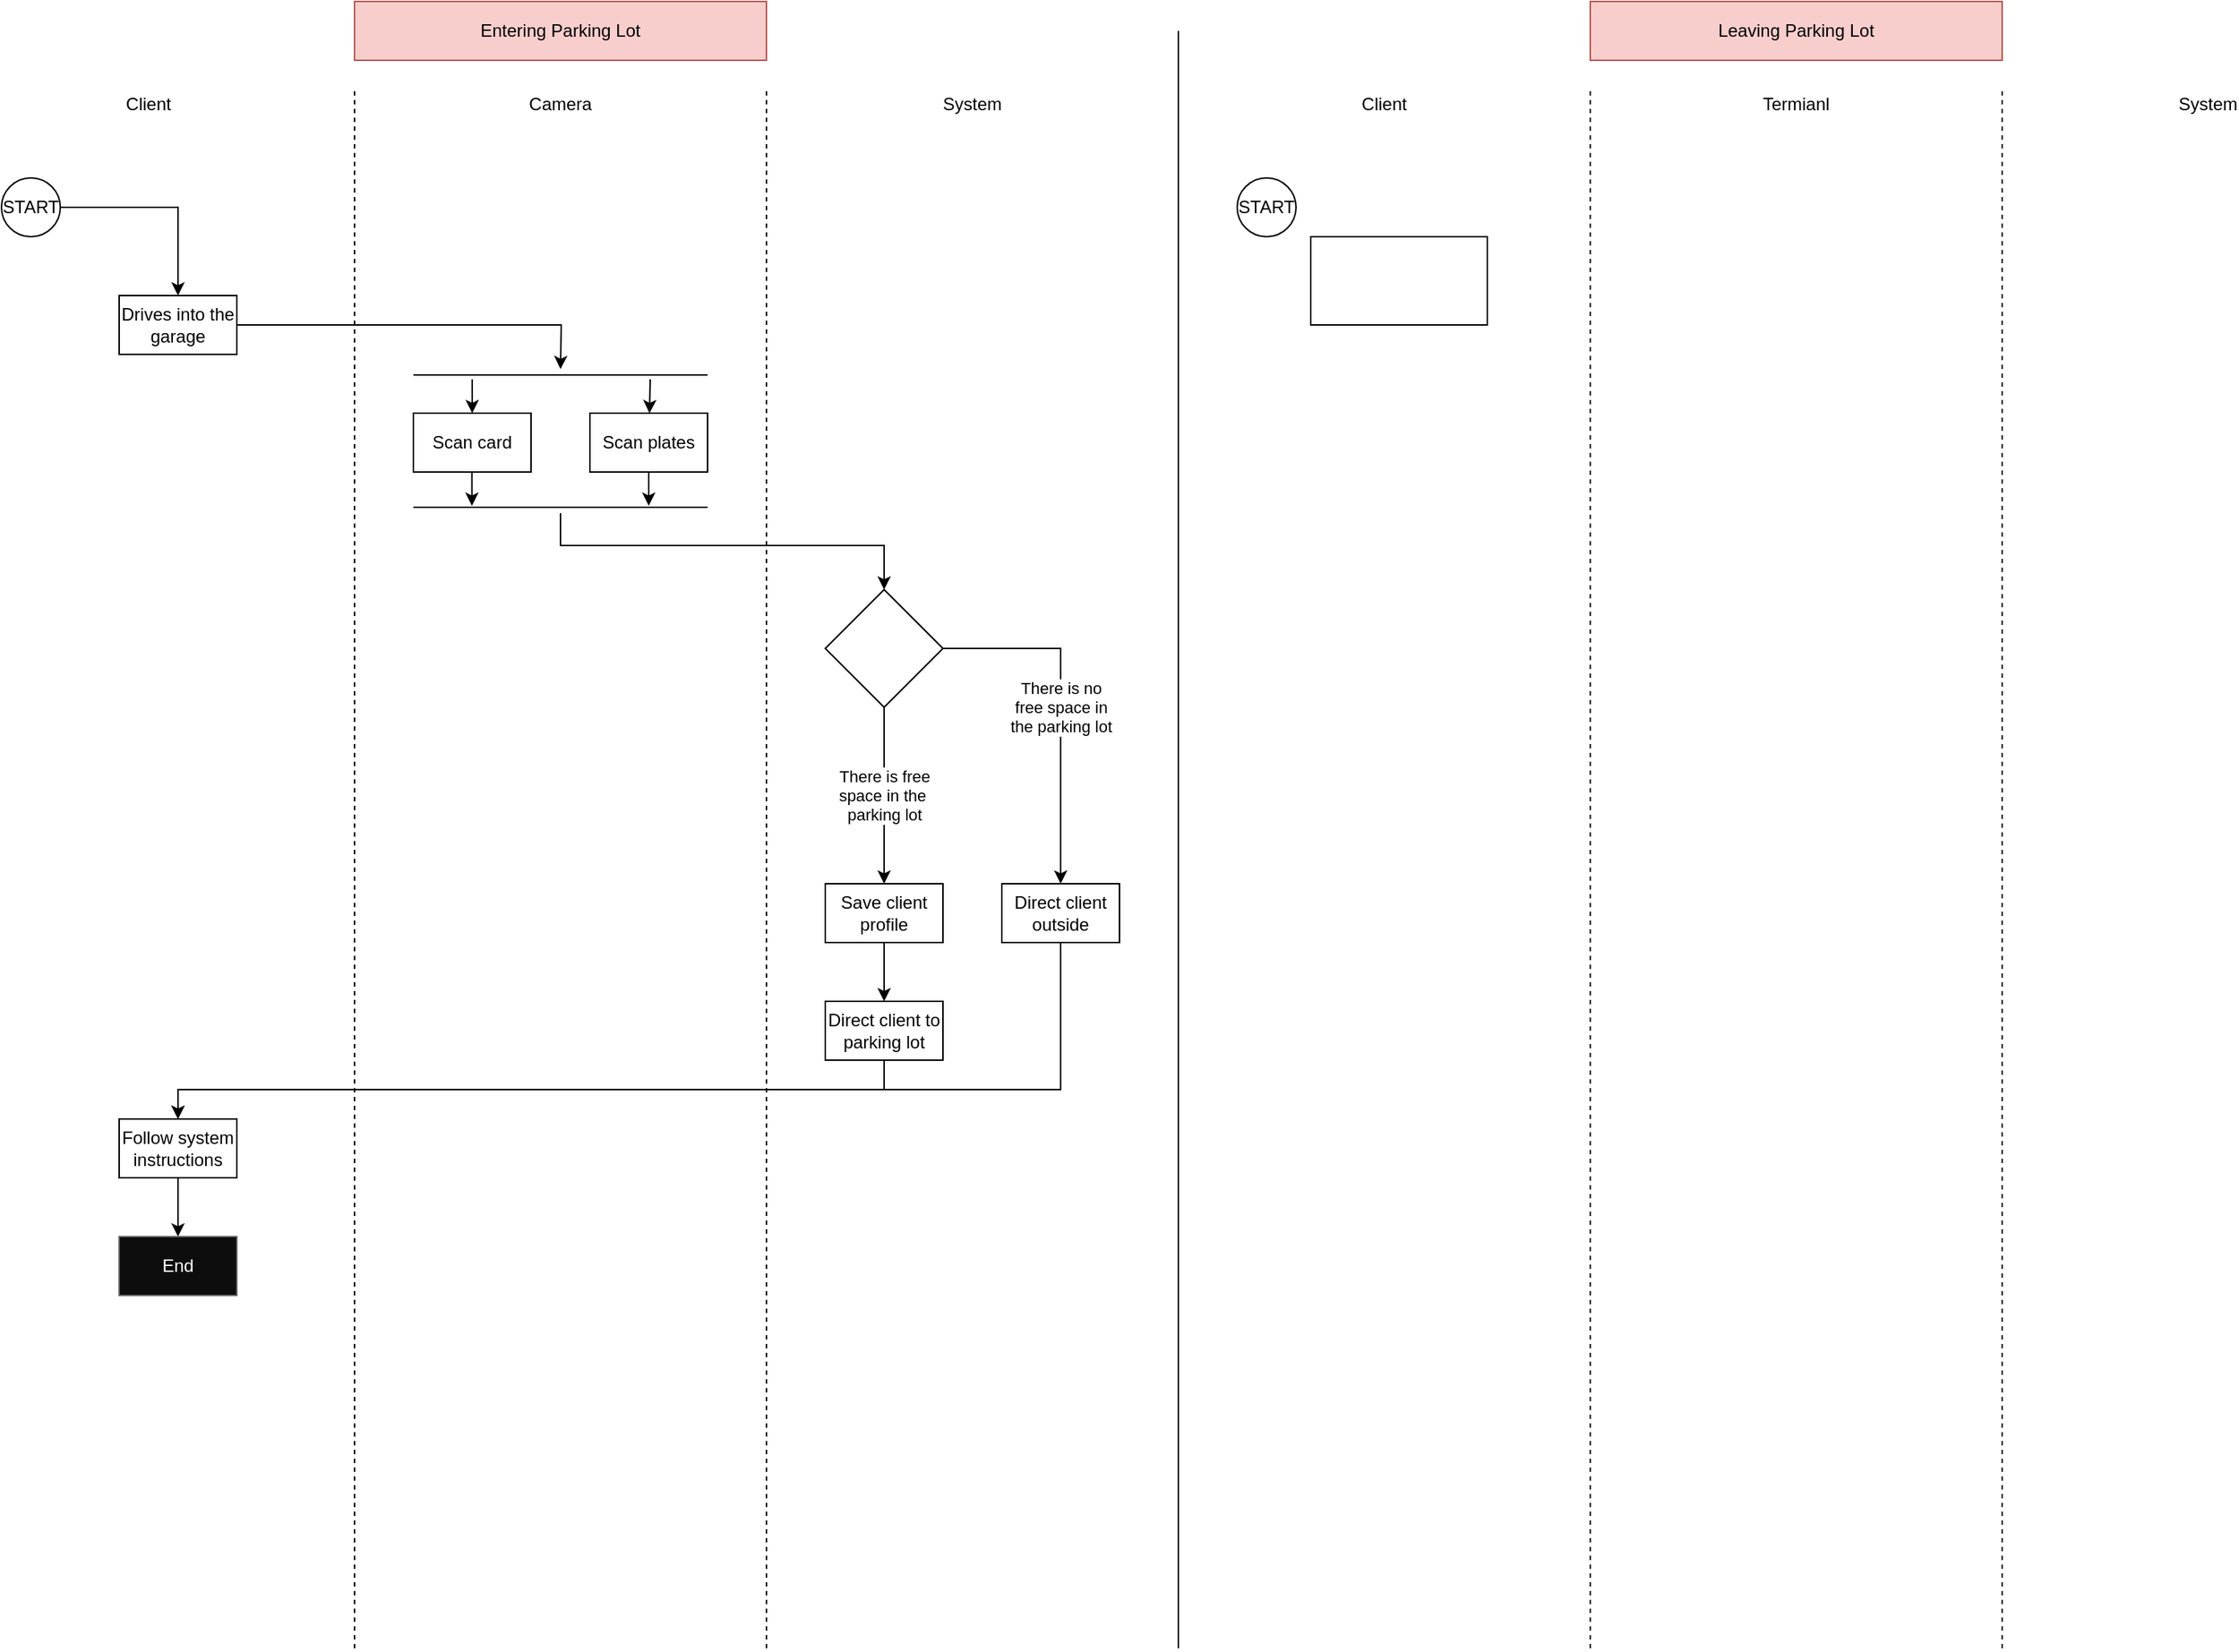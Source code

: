 <mxfile version="15.1.2" type="github"><diagram id="C1DIbBVYYJy07VbKHC48" name="Page-1"><mxGraphModel dx="700" dy="695" grid="1" gridSize="10" guides="1" tooltips="1" connect="1" arrows="1" fold="1" page="1" pageScale="1" pageWidth="827" pageHeight="1169" math="0" shadow="0"><root><mxCell id="0"/><mxCell id="1" parent="0"/><mxCell id="G_dQVVGBKOdECIuTIiWy-27" style="edgeStyle=orthogonalEdgeStyle;rounded=0;orthogonalLoop=1;jettySize=auto;html=1;" edge="1" parent="1" source="G_dQVVGBKOdECIuTIiWy-3"><mxGeometry relative="1" as="geometry"><mxPoint x="420" y="250" as="targetPoint"/></mxGeometry></mxCell><mxCell id="G_dQVVGBKOdECIuTIiWy-3" value="Drives into the garage" style="rounded=0;whiteSpace=wrap;html=1;" vertex="1" parent="1"><mxGeometry x="120" y="200" width="80" height="40" as="geometry"/></mxCell><mxCell id="G_dQVVGBKOdECIuTIiWy-26" style="edgeStyle=orthogonalEdgeStyle;rounded=0;orthogonalLoop=1;jettySize=auto;html=1;entryX=0.5;entryY=0;entryDx=0;entryDy=0;" edge="1" parent="1" source="G_dQVVGBKOdECIuTIiWy-4" target="G_dQVVGBKOdECIuTIiWy-3"><mxGeometry relative="1" as="geometry"/></mxCell><mxCell id="G_dQVVGBKOdECIuTIiWy-4" value="START" style="ellipse;whiteSpace=wrap;html=1;aspect=fixed;" vertex="1" parent="1"><mxGeometry x="40" y="120" width="40" height="40" as="geometry"/></mxCell><mxCell id="G_dQVVGBKOdECIuTIiWy-6" value="Client" style="text;html=1;strokeColor=none;fillColor=none;align=center;verticalAlign=middle;whiteSpace=wrap;rounded=0;" vertex="1" parent="1"><mxGeometry x="120" y="60" width="40" height="20" as="geometry"/></mxCell><mxCell id="G_dQVVGBKOdECIuTIiWy-7" value="Camera" style="text;html=1;strokeColor=none;fillColor=none;align=center;verticalAlign=middle;whiteSpace=wrap;rounded=0;" vertex="1" parent="1"><mxGeometry x="400" y="60" width="40" height="20" as="geometry"/></mxCell><mxCell id="G_dQVVGBKOdECIuTIiWy-8" value="System" style="text;html=1;strokeColor=none;fillColor=none;align=center;verticalAlign=middle;whiteSpace=wrap;rounded=0;" vertex="1" parent="1"><mxGeometry x="680" y="60" width="40" height="20" as="geometry"/></mxCell><mxCell id="G_dQVVGBKOdECIuTIiWy-11" value="" style="endArrow=none;html=1;dashed=1;" edge="1" parent="1"><mxGeometry width="50" height="50" relative="1" as="geometry"><mxPoint x="280" y="1120" as="sourcePoint"/><mxPoint x="280" y="60" as="targetPoint"/></mxGeometry></mxCell><mxCell id="G_dQVVGBKOdECIuTIiWy-12" value="" style="endArrow=none;html=1;dashed=1;" edge="1" parent="1"><mxGeometry width="50" height="50" relative="1" as="geometry"><mxPoint x="560" y="1120" as="sourcePoint"/><mxPoint x="560" y="60" as="targetPoint"/></mxGeometry></mxCell><mxCell id="G_dQVVGBKOdECIuTIiWy-15" value="Scan card" style="rounded=0;whiteSpace=wrap;html=1;" vertex="1" parent="1"><mxGeometry x="320" y="280" width="80" height="40" as="geometry"/></mxCell><mxCell id="G_dQVVGBKOdECIuTIiWy-16" value="Scan plates" style="rounded=0;whiteSpace=wrap;html=1;" vertex="1" parent="1"><mxGeometry x="440" y="280" width="80" height="40" as="geometry"/></mxCell><mxCell id="G_dQVVGBKOdECIuTIiWy-25" value="" style="edgeStyle=orthogonalEdgeStyle;rounded=0;orthogonalLoop=1;jettySize=auto;html=1;" edge="1" parent="1" source="G_dQVVGBKOdECIuTIiWy-17" target="G_dQVVGBKOdECIuTIiWy-24"><mxGeometry relative="1" as="geometry"/></mxCell><mxCell id="G_dQVVGBKOdECIuTIiWy-17" value="Save client profile" style="rounded=0;whiteSpace=wrap;html=1;" vertex="1" parent="1"><mxGeometry x="600" y="600" width="80" height="40" as="geometry"/></mxCell><mxCell id="G_dQVVGBKOdECIuTIiWy-22" value="There is no &lt;br&gt;free space in &lt;br&gt;the parking lot" style="edgeStyle=orthogonalEdgeStyle;rounded=0;orthogonalLoop=1;jettySize=auto;html=1;entryX=0.5;entryY=0;entryDx=0;entryDy=0;" edge="1" parent="1" source="G_dQVVGBKOdECIuTIiWy-20" target="G_dQVVGBKOdECIuTIiWy-21"><mxGeometry relative="1" as="geometry"/></mxCell><mxCell id="G_dQVVGBKOdECIuTIiWy-23" value="There is free&lt;br&gt;space in the&amp;nbsp;&lt;br&gt;parking lot" style="edgeStyle=orthogonalEdgeStyle;rounded=0;orthogonalLoop=1;jettySize=auto;html=1;" edge="1" parent="1" source="G_dQVVGBKOdECIuTIiWy-20" target="G_dQVVGBKOdECIuTIiWy-17"><mxGeometry relative="1" as="geometry"/></mxCell><mxCell id="G_dQVVGBKOdECIuTIiWy-20" value="" style="rhombus;whiteSpace=wrap;html=1;" vertex="1" parent="1"><mxGeometry x="600" y="400" width="80" height="80" as="geometry"/></mxCell><mxCell id="G_dQVVGBKOdECIuTIiWy-39" style="edgeStyle=orthogonalEdgeStyle;rounded=0;orthogonalLoop=1;jettySize=auto;html=1;" edge="1" parent="1" source="G_dQVVGBKOdECIuTIiWy-21" target="G_dQVVGBKOdECIuTIiWy-36"><mxGeometry relative="1" as="geometry"><Array as="points"><mxPoint x="760" y="740"/><mxPoint x="160" y="740"/></Array></mxGeometry></mxCell><mxCell id="G_dQVVGBKOdECIuTIiWy-21" value="Direct client outside" style="rounded=0;whiteSpace=wrap;html=1;" vertex="1" parent="1"><mxGeometry x="720" y="600" width="80" height="40" as="geometry"/></mxCell><mxCell id="G_dQVVGBKOdECIuTIiWy-38" style="edgeStyle=orthogonalEdgeStyle;rounded=0;orthogonalLoop=1;jettySize=auto;html=1;" edge="1" parent="1" source="G_dQVVGBKOdECIuTIiWy-24" target="G_dQVVGBKOdECIuTIiWy-36"><mxGeometry relative="1" as="geometry"><Array as="points"><mxPoint x="640" y="740"/><mxPoint x="160" y="740"/></Array></mxGeometry></mxCell><mxCell id="G_dQVVGBKOdECIuTIiWy-24" value="Direct client to parking lot" style="rounded=0;whiteSpace=wrap;html=1;" vertex="1" parent="1"><mxGeometry x="600" y="680" width="80" height="40" as="geometry"/></mxCell><mxCell id="G_dQVVGBKOdECIuTIiWy-30" style="edgeStyle=orthogonalEdgeStyle;rounded=0;orthogonalLoop=1;jettySize=auto;html=1;" edge="1" parent="1" target="G_dQVVGBKOdECIuTIiWy-15"><mxGeometry relative="1" as="geometry"><mxPoint x="360" y="257" as="sourcePoint"/><Array as="points"><mxPoint x="360" y="257"/></Array></mxGeometry></mxCell><mxCell id="G_dQVVGBKOdECIuTIiWy-29" value="" style="line;strokeWidth=1;fillColor=none;align=left;verticalAlign=middle;spacingTop=-1;spacingLeft=3;spacingRight=3;rotatable=0;labelPosition=right;points=[];portConstraint=eastwest;" vertex="1" parent="1"><mxGeometry x="320" y="250" width="200" height="8" as="geometry"/></mxCell><mxCell id="G_dQVVGBKOdECIuTIiWy-31" style="edgeStyle=orthogonalEdgeStyle;rounded=0;orthogonalLoop=1;jettySize=auto;html=1;" edge="1" parent="1"><mxGeometry relative="1" as="geometry"><mxPoint x="481" y="257" as="sourcePoint"/><mxPoint x="480.5" y="280" as="targetPoint"/></mxGeometry></mxCell><mxCell id="G_dQVVGBKOdECIuTIiWy-35" style="edgeStyle=orthogonalEdgeStyle;rounded=0;orthogonalLoop=1;jettySize=auto;html=1;" edge="1" parent="1" source="G_dQVVGBKOdECIuTIiWy-32" target="G_dQVVGBKOdECIuTIiWy-20"><mxGeometry relative="1" as="geometry"><Array as="points"><mxPoint x="420" y="370"/><mxPoint x="640" y="370"/></Array></mxGeometry></mxCell><mxCell id="G_dQVVGBKOdECIuTIiWy-32" value="" style="line;strokeWidth=1;fillColor=none;align=left;verticalAlign=middle;spacingTop=-1;spacingLeft=3;spacingRight=3;rotatable=0;labelPosition=right;points=[];portConstraint=eastwest;" vertex="1" parent="1"><mxGeometry x="320" y="340" width="200" height="8" as="geometry"/></mxCell><mxCell id="G_dQVVGBKOdECIuTIiWy-33" style="edgeStyle=orthogonalEdgeStyle;rounded=0;orthogonalLoop=1;jettySize=auto;html=1;" edge="1" parent="1"><mxGeometry relative="1" as="geometry"><mxPoint x="359.8" y="320" as="sourcePoint"/><mxPoint x="359.8" y="343" as="targetPoint"/><Array as="points"><mxPoint x="359.8" y="320"/></Array></mxGeometry></mxCell><mxCell id="G_dQVVGBKOdECIuTIiWy-34" style="edgeStyle=orthogonalEdgeStyle;rounded=0;orthogonalLoop=1;jettySize=auto;html=1;" edge="1" parent="1"><mxGeometry relative="1" as="geometry"><mxPoint x="480" y="320" as="sourcePoint"/><mxPoint x="480" y="343" as="targetPoint"/><Array as="points"><mxPoint x="480" y="320"/></Array></mxGeometry></mxCell><mxCell id="G_dQVVGBKOdECIuTIiWy-41" style="edgeStyle=orthogonalEdgeStyle;rounded=0;orthogonalLoop=1;jettySize=auto;html=1;" edge="1" parent="1" source="G_dQVVGBKOdECIuTIiWy-36" target="G_dQVVGBKOdECIuTIiWy-40"><mxGeometry relative="1" as="geometry"/></mxCell><mxCell id="G_dQVVGBKOdECIuTIiWy-36" value="Follow system instructions" style="rounded=0;whiteSpace=wrap;html=1;" vertex="1" parent="1"><mxGeometry x="120" y="760" width="80" height="40" as="geometry"/></mxCell><mxCell id="G_dQVVGBKOdECIuTIiWy-40" value="&lt;font color=&quot;#ffffff&quot;&gt;End&lt;/font&gt;" style="rounded=0;whiteSpace=wrap;html=1;strokeColor=#666666;fontColor=#333333;fillColor=#0D0D0D;" vertex="1" parent="1"><mxGeometry x="120" y="840" width="80" height="40" as="geometry"/></mxCell><mxCell id="G_dQVVGBKOdECIuTIiWy-42" value="" style="endArrow=none;html=1;" edge="1" parent="1"><mxGeometry width="50" height="50" relative="1" as="geometry"><mxPoint x="840" y="1120" as="sourcePoint"/><mxPoint x="840" y="20" as="targetPoint"/></mxGeometry></mxCell><mxCell id="G_dQVVGBKOdECIuTIiWy-44" value="Entering Parking Lot" style="rounded=0;whiteSpace=wrap;html=1;fillColor=#f8cecc;strokeColor=#b85450;" vertex="1" parent="1"><mxGeometry x="280" width="280" height="40" as="geometry"/></mxCell><mxCell id="G_dQVVGBKOdECIuTIiWy-46" value="Client" style="text;html=1;strokeColor=none;fillColor=none;align=center;verticalAlign=middle;whiteSpace=wrap;rounded=0;" vertex="1" parent="1"><mxGeometry x="960" y="60" width="40" height="20" as="geometry"/></mxCell><mxCell id="G_dQVVGBKOdECIuTIiWy-47" value="Termianl" style="text;html=1;strokeColor=none;fillColor=none;align=center;verticalAlign=middle;whiteSpace=wrap;rounded=0;" vertex="1" parent="1"><mxGeometry x="1240" y="60" width="40" height="20" as="geometry"/></mxCell><mxCell id="G_dQVVGBKOdECIuTIiWy-48" value="System" style="text;html=1;strokeColor=none;fillColor=none;align=center;verticalAlign=middle;whiteSpace=wrap;rounded=0;" vertex="1" parent="1"><mxGeometry x="1520" y="60" width="40" height="20" as="geometry"/></mxCell><mxCell id="G_dQVVGBKOdECIuTIiWy-49" value="" style="endArrow=none;html=1;dashed=1;" edge="1" parent="1"><mxGeometry width="50" height="50" relative="1" as="geometry"><mxPoint x="1120" y="1120" as="sourcePoint"/><mxPoint x="1120" y="60.0" as="targetPoint"/></mxGeometry></mxCell><mxCell id="G_dQVVGBKOdECIuTIiWy-50" value="" style="endArrow=none;html=1;dashed=1;" edge="1" parent="1"><mxGeometry width="50" height="50" relative="1" as="geometry"><mxPoint x="1400" y="1120" as="sourcePoint"/><mxPoint x="1400" y="60.0" as="targetPoint"/></mxGeometry></mxCell><mxCell id="G_dQVVGBKOdECIuTIiWy-51" value="Leaving Parking Lot" style="rounded=0;whiteSpace=wrap;html=1;fillColor=#f8cecc;strokeColor=#b85450;" vertex="1" parent="1"><mxGeometry x="1120" width="280" height="40" as="geometry"/></mxCell><mxCell id="G_dQVVGBKOdECIuTIiWy-52" value="START" style="ellipse;whiteSpace=wrap;html=1;aspect=fixed;" vertex="1" parent="1"><mxGeometry x="880" y="120" width="40" height="40" as="geometry"/></mxCell><mxCell id="G_dQVVGBKOdECIuTIiWy-57" value="" style="rounded=0;whiteSpace=wrap;html=1;" vertex="1" parent="1"><mxGeometry x="930" y="160" width="120" height="60" as="geometry"/></mxCell></root></mxGraphModel></diagram></mxfile>